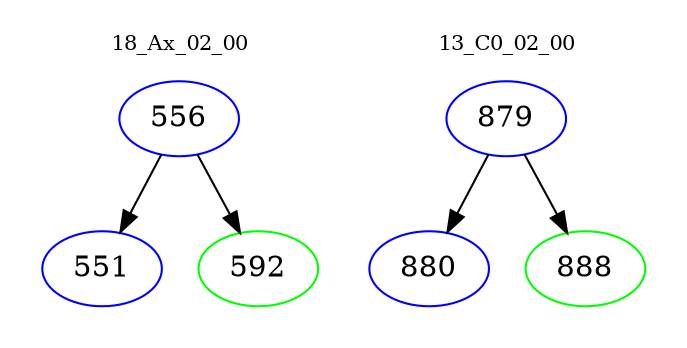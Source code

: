 digraph{
subgraph cluster_0 {
color = white
label = "18_Ax_02_00";
fontsize=10;
T0_556 [label="556", color="blue"]
T0_556 -> T0_551 [color="black"]
T0_551 [label="551", color="blue"]
T0_556 -> T0_592 [color="black"]
T0_592 [label="592", color="green"]
}
subgraph cluster_1 {
color = white
label = "13_C0_02_00";
fontsize=10;
T1_879 [label="879", color="blue"]
T1_879 -> T1_880 [color="black"]
T1_880 [label="880", color="blue"]
T1_879 -> T1_888 [color="black"]
T1_888 [label="888", color="green"]
}
}
